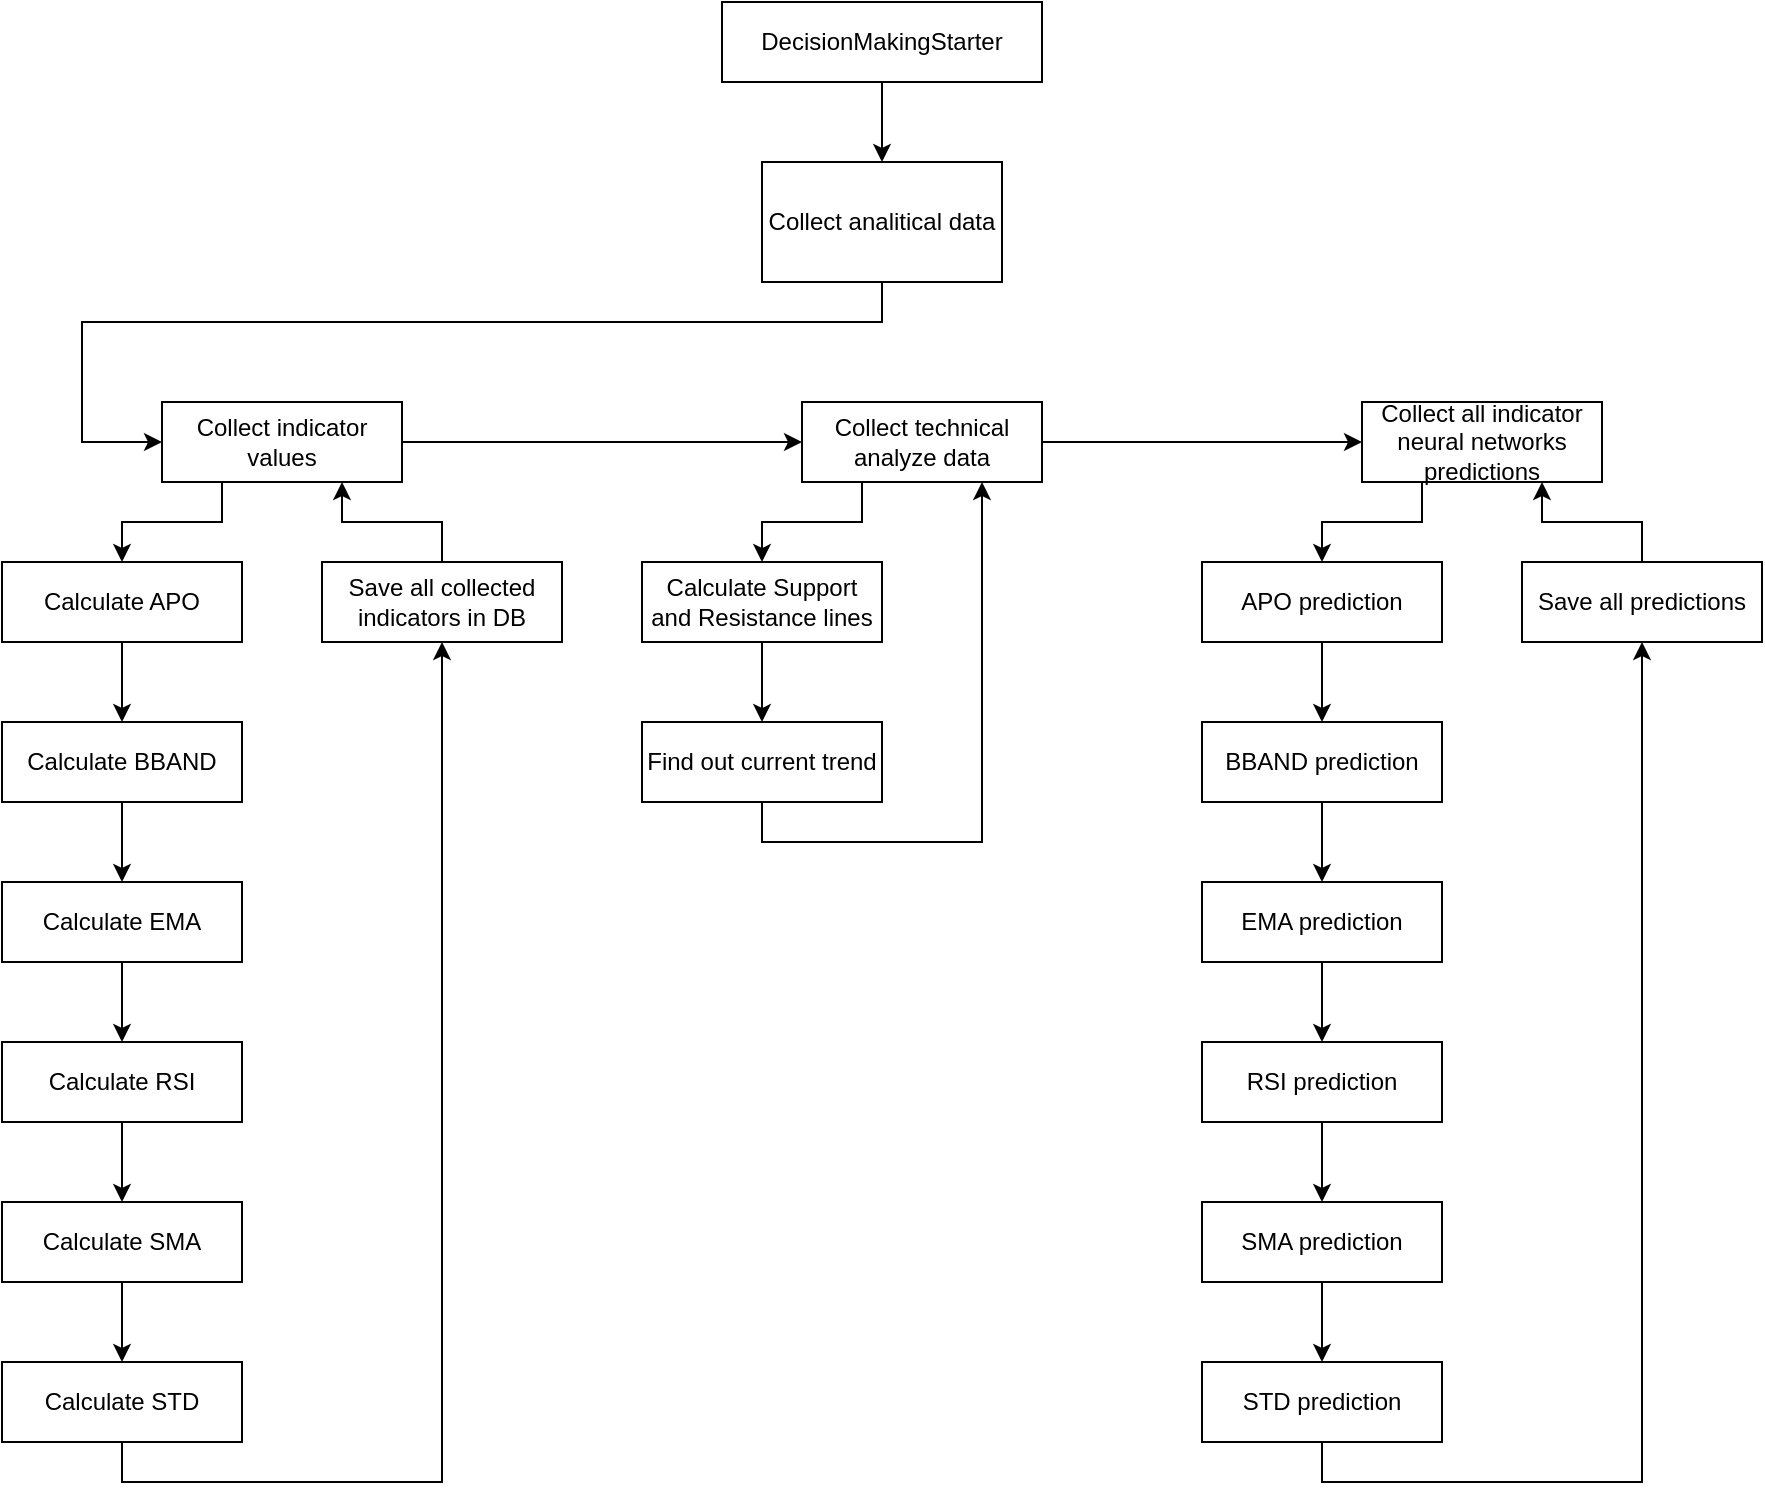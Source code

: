 <mxfile version="22.0.8" type="device">
  <diagram name="Страница — 1" id="ehWhyslL2hm9MVyXD8iT">
    <mxGraphModel dx="1877" dy="665" grid="1" gridSize="10" guides="1" tooltips="1" connect="1" arrows="1" fold="1" page="1" pageScale="1" pageWidth="827" pageHeight="1169" math="0" shadow="0">
      <root>
        <mxCell id="0" />
        <mxCell id="1" parent="0" />
        <mxCell id="_Xsb24-6hAEMeWFNvqG2-2" style="edgeStyle=orthogonalEdgeStyle;rounded=0;orthogonalLoop=1;jettySize=auto;html=1;entryX=0.5;entryY=0;entryDx=0;entryDy=0;" edge="1" parent="1" source="6af3JaJ53o1YL7LGkzsN-1" target="_Xsb24-6hAEMeWFNvqG2-1">
          <mxGeometry relative="1" as="geometry" />
        </mxCell>
        <mxCell id="6af3JaJ53o1YL7LGkzsN-1" value="DecisionMakingStarter" style="rounded=0;whiteSpace=wrap;html=1;" parent="1" vertex="1">
          <mxGeometry x="320" y="40" width="160" height="40" as="geometry" />
        </mxCell>
        <mxCell id="_Xsb24-6hAEMeWFNvqG2-21" style="edgeStyle=orthogonalEdgeStyle;rounded=0;orthogonalLoop=1;jettySize=auto;html=1;entryX=0;entryY=0.5;entryDx=0;entryDy=0;" edge="1" parent="1" source="_Xsb24-6hAEMeWFNvqG2-1" target="_Xsb24-6hAEMeWFNvqG2-3">
          <mxGeometry relative="1" as="geometry">
            <Array as="points">
              <mxPoint x="400" y="200" />
              <mxPoint y="200" />
              <mxPoint y="260" />
            </Array>
          </mxGeometry>
        </mxCell>
        <mxCell id="_Xsb24-6hAEMeWFNvqG2-1" value="Collect analitical data" style="rounded=0;whiteSpace=wrap;html=1;" vertex="1" parent="1">
          <mxGeometry x="340" y="120" width="120" height="60" as="geometry" />
        </mxCell>
        <mxCell id="_Xsb24-6hAEMeWFNvqG2-6" style="edgeStyle=orthogonalEdgeStyle;rounded=0;orthogonalLoop=1;jettySize=auto;html=1;exitX=0.25;exitY=1;exitDx=0;exitDy=0;entryX=0.5;entryY=0;entryDx=0;entryDy=0;" edge="1" parent="1" source="_Xsb24-6hAEMeWFNvqG2-3" target="_Xsb24-6hAEMeWFNvqG2-5">
          <mxGeometry relative="1" as="geometry" />
        </mxCell>
        <mxCell id="_Xsb24-6hAEMeWFNvqG2-23" style="edgeStyle=orthogonalEdgeStyle;rounded=0;orthogonalLoop=1;jettySize=auto;html=1;entryX=0;entryY=0.5;entryDx=0;entryDy=0;" edge="1" parent="1" source="_Xsb24-6hAEMeWFNvqG2-3" target="_Xsb24-6hAEMeWFNvqG2-22">
          <mxGeometry relative="1" as="geometry" />
        </mxCell>
        <mxCell id="_Xsb24-6hAEMeWFNvqG2-3" value="Collect indicator values" style="rounded=0;whiteSpace=wrap;html=1;" vertex="1" parent="1">
          <mxGeometry x="40" y="240" width="120" height="40" as="geometry" />
        </mxCell>
        <mxCell id="_Xsb24-6hAEMeWFNvqG2-8" value="" style="edgeStyle=orthogonalEdgeStyle;rounded=0;orthogonalLoop=1;jettySize=auto;html=1;" edge="1" parent="1" source="_Xsb24-6hAEMeWFNvqG2-5" target="_Xsb24-6hAEMeWFNvqG2-7">
          <mxGeometry relative="1" as="geometry" />
        </mxCell>
        <mxCell id="_Xsb24-6hAEMeWFNvqG2-5" value="Calculate APO" style="rounded=0;whiteSpace=wrap;html=1;" vertex="1" parent="1">
          <mxGeometry x="-40" y="320" width="120" height="40" as="geometry" />
        </mxCell>
        <mxCell id="_Xsb24-6hAEMeWFNvqG2-10" value="" style="edgeStyle=orthogonalEdgeStyle;rounded=0;orthogonalLoop=1;jettySize=auto;html=1;" edge="1" parent="1" source="_Xsb24-6hAEMeWFNvqG2-7" target="_Xsb24-6hAEMeWFNvqG2-9">
          <mxGeometry relative="1" as="geometry" />
        </mxCell>
        <mxCell id="_Xsb24-6hAEMeWFNvqG2-7" value="Calculate BBAND" style="whiteSpace=wrap;html=1;rounded=0;" vertex="1" parent="1">
          <mxGeometry x="-40" y="400" width="120" height="40" as="geometry" />
        </mxCell>
        <mxCell id="_Xsb24-6hAEMeWFNvqG2-12" value="" style="edgeStyle=orthogonalEdgeStyle;rounded=0;orthogonalLoop=1;jettySize=auto;html=1;" edge="1" parent="1" source="_Xsb24-6hAEMeWFNvqG2-9" target="_Xsb24-6hAEMeWFNvqG2-11">
          <mxGeometry relative="1" as="geometry" />
        </mxCell>
        <mxCell id="_Xsb24-6hAEMeWFNvqG2-9" value="Calculate EMA" style="whiteSpace=wrap;html=1;rounded=0;" vertex="1" parent="1">
          <mxGeometry x="-40" y="480" width="120" height="40" as="geometry" />
        </mxCell>
        <mxCell id="_Xsb24-6hAEMeWFNvqG2-14" style="edgeStyle=orthogonalEdgeStyle;rounded=0;orthogonalLoop=1;jettySize=auto;html=1;entryX=0.5;entryY=0;entryDx=0;entryDy=0;" edge="1" parent="1" source="_Xsb24-6hAEMeWFNvqG2-11" target="_Xsb24-6hAEMeWFNvqG2-13">
          <mxGeometry relative="1" as="geometry" />
        </mxCell>
        <mxCell id="_Xsb24-6hAEMeWFNvqG2-11" value="Calculate RSI" style="whiteSpace=wrap;html=1;rounded=0;" vertex="1" parent="1">
          <mxGeometry x="-40" y="560" width="120" height="40" as="geometry" />
        </mxCell>
        <mxCell id="_Xsb24-6hAEMeWFNvqG2-16" style="edgeStyle=orthogonalEdgeStyle;rounded=0;orthogonalLoop=1;jettySize=auto;html=1;entryX=0.5;entryY=0;entryDx=0;entryDy=0;" edge="1" parent="1" source="_Xsb24-6hAEMeWFNvqG2-13" target="_Xsb24-6hAEMeWFNvqG2-15">
          <mxGeometry relative="1" as="geometry" />
        </mxCell>
        <mxCell id="_Xsb24-6hAEMeWFNvqG2-13" value="Calculate SMA" style="rounded=0;whiteSpace=wrap;html=1;" vertex="1" parent="1">
          <mxGeometry x="-40" y="640" width="120" height="40" as="geometry" />
        </mxCell>
        <mxCell id="_Xsb24-6hAEMeWFNvqG2-18" style="edgeStyle=orthogonalEdgeStyle;rounded=0;orthogonalLoop=1;jettySize=auto;html=1;entryX=0.5;entryY=1;entryDx=0;entryDy=0;" edge="1" parent="1" source="_Xsb24-6hAEMeWFNvqG2-15" target="_Xsb24-6hAEMeWFNvqG2-17">
          <mxGeometry relative="1" as="geometry">
            <Array as="points">
              <mxPoint x="20" y="780" />
              <mxPoint x="180" y="780" />
            </Array>
          </mxGeometry>
        </mxCell>
        <mxCell id="_Xsb24-6hAEMeWFNvqG2-15" value="Calculate STD" style="rounded=0;whiteSpace=wrap;html=1;" vertex="1" parent="1">
          <mxGeometry x="-40" y="720" width="120" height="40" as="geometry" />
        </mxCell>
        <mxCell id="_Xsb24-6hAEMeWFNvqG2-19" style="edgeStyle=orthogonalEdgeStyle;rounded=0;orthogonalLoop=1;jettySize=auto;html=1;entryX=0.75;entryY=1;entryDx=0;entryDy=0;" edge="1" parent="1" source="_Xsb24-6hAEMeWFNvqG2-17" target="_Xsb24-6hAEMeWFNvqG2-3">
          <mxGeometry relative="1" as="geometry" />
        </mxCell>
        <mxCell id="_Xsb24-6hAEMeWFNvqG2-17" value="Save all collected indicators in DB" style="rounded=0;whiteSpace=wrap;html=1;" vertex="1" parent="1">
          <mxGeometry x="120" y="320" width="120" height="40" as="geometry" />
        </mxCell>
        <mxCell id="_Xsb24-6hAEMeWFNvqG2-25" style="edgeStyle=orthogonalEdgeStyle;rounded=0;orthogonalLoop=1;jettySize=auto;html=1;exitX=0.25;exitY=1;exitDx=0;exitDy=0;entryX=0.5;entryY=0;entryDx=0;entryDy=0;" edge="1" parent="1" source="_Xsb24-6hAEMeWFNvqG2-22" target="_Xsb24-6hAEMeWFNvqG2-24">
          <mxGeometry relative="1" as="geometry" />
        </mxCell>
        <mxCell id="_Xsb24-6hAEMeWFNvqG2-31" value="" style="edgeStyle=orthogonalEdgeStyle;rounded=0;orthogonalLoop=1;jettySize=auto;html=1;" edge="1" parent="1" source="_Xsb24-6hAEMeWFNvqG2-22" target="_Xsb24-6hAEMeWFNvqG2-30">
          <mxGeometry relative="1" as="geometry" />
        </mxCell>
        <mxCell id="_Xsb24-6hAEMeWFNvqG2-22" value="Collect technical analyze data" style="rounded=0;whiteSpace=wrap;html=1;" vertex="1" parent="1">
          <mxGeometry x="360" y="240" width="120" height="40" as="geometry" />
        </mxCell>
        <mxCell id="_Xsb24-6hAEMeWFNvqG2-27" value="" style="edgeStyle=orthogonalEdgeStyle;rounded=0;orthogonalLoop=1;jettySize=auto;html=1;" edge="1" parent="1" source="_Xsb24-6hAEMeWFNvqG2-24" target="_Xsb24-6hAEMeWFNvqG2-26">
          <mxGeometry relative="1" as="geometry" />
        </mxCell>
        <mxCell id="_Xsb24-6hAEMeWFNvqG2-24" value="Calculate Support and Resistance lines" style="rounded=0;whiteSpace=wrap;html=1;" vertex="1" parent="1">
          <mxGeometry x="280" y="320" width="120" height="40" as="geometry" />
        </mxCell>
        <mxCell id="_Xsb24-6hAEMeWFNvqG2-28" style="edgeStyle=orthogonalEdgeStyle;rounded=0;orthogonalLoop=1;jettySize=auto;html=1;entryX=0.75;entryY=1;entryDx=0;entryDy=0;" edge="1" parent="1" source="_Xsb24-6hAEMeWFNvqG2-26" target="_Xsb24-6hAEMeWFNvqG2-22">
          <mxGeometry relative="1" as="geometry">
            <mxPoint x="440" y="300" as="targetPoint" />
            <Array as="points">
              <mxPoint x="340" y="460" />
              <mxPoint x="450" y="460" />
            </Array>
          </mxGeometry>
        </mxCell>
        <mxCell id="_Xsb24-6hAEMeWFNvqG2-26" value="Find out current trend" style="whiteSpace=wrap;html=1;rounded=0;" vertex="1" parent="1">
          <mxGeometry x="280" y="400" width="120" height="40" as="geometry" />
        </mxCell>
        <mxCell id="_Xsb24-6hAEMeWFNvqG2-34" style="edgeStyle=orthogonalEdgeStyle;rounded=0;orthogonalLoop=1;jettySize=auto;html=1;exitX=0.25;exitY=1;exitDx=0;exitDy=0;entryX=0.5;entryY=0;entryDx=0;entryDy=0;" edge="1" parent="1" source="_Xsb24-6hAEMeWFNvqG2-30" target="_Xsb24-6hAEMeWFNvqG2-33">
          <mxGeometry relative="1" as="geometry" />
        </mxCell>
        <mxCell id="_Xsb24-6hAEMeWFNvqG2-30" value="Collect all indicator neural networks predictions" style="whiteSpace=wrap;html=1;rounded=0;" vertex="1" parent="1">
          <mxGeometry x="640" y="240" width="120" height="40" as="geometry" />
        </mxCell>
        <mxCell id="_Xsb24-6hAEMeWFNvqG2-40" style="edgeStyle=orthogonalEdgeStyle;rounded=0;orthogonalLoop=1;jettySize=auto;html=1;exitX=0.5;exitY=1;exitDx=0;exitDy=0;entryX=0.5;entryY=0;entryDx=0;entryDy=0;" edge="1" parent="1" source="_Xsb24-6hAEMeWFNvqG2-33" target="_Xsb24-6hAEMeWFNvqG2-35">
          <mxGeometry relative="1" as="geometry" />
        </mxCell>
        <mxCell id="_Xsb24-6hAEMeWFNvqG2-33" value="APO prediction" style="rounded=0;whiteSpace=wrap;html=1;" vertex="1" parent="1">
          <mxGeometry x="560" y="320" width="120" height="40" as="geometry" />
        </mxCell>
        <mxCell id="_Xsb24-6hAEMeWFNvqG2-41" style="edgeStyle=orthogonalEdgeStyle;rounded=0;orthogonalLoop=1;jettySize=auto;html=1;exitX=0.5;exitY=1;exitDx=0;exitDy=0;entryX=0.5;entryY=0;entryDx=0;entryDy=0;" edge="1" parent="1" source="_Xsb24-6hAEMeWFNvqG2-35" target="_Xsb24-6hAEMeWFNvqG2-36">
          <mxGeometry relative="1" as="geometry" />
        </mxCell>
        <mxCell id="_Xsb24-6hAEMeWFNvqG2-35" value="BBAND prediction" style="rounded=0;whiteSpace=wrap;html=1;" vertex="1" parent="1">
          <mxGeometry x="560" y="400" width="120" height="40" as="geometry" />
        </mxCell>
        <mxCell id="_Xsb24-6hAEMeWFNvqG2-42" style="edgeStyle=orthogonalEdgeStyle;rounded=0;orthogonalLoop=1;jettySize=auto;html=1;exitX=0.5;exitY=1;exitDx=0;exitDy=0;entryX=0.5;entryY=0;entryDx=0;entryDy=0;" edge="1" parent="1" source="_Xsb24-6hAEMeWFNvqG2-36" target="_Xsb24-6hAEMeWFNvqG2-37">
          <mxGeometry relative="1" as="geometry" />
        </mxCell>
        <mxCell id="_Xsb24-6hAEMeWFNvqG2-36" value="EMA prediction" style="rounded=0;whiteSpace=wrap;html=1;" vertex="1" parent="1">
          <mxGeometry x="560" y="480" width="120" height="40" as="geometry" />
        </mxCell>
        <mxCell id="_Xsb24-6hAEMeWFNvqG2-43" style="edgeStyle=orthogonalEdgeStyle;rounded=0;orthogonalLoop=1;jettySize=auto;html=1;exitX=0.5;exitY=1;exitDx=0;exitDy=0;" edge="1" parent="1" source="_Xsb24-6hAEMeWFNvqG2-37" target="_Xsb24-6hAEMeWFNvqG2-38">
          <mxGeometry relative="1" as="geometry" />
        </mxCell>
        <mxCell id="_Xsb24-6hAEMeWFNvqG2-37" value="RSI prediction" style="rounded=0;whiteSpace=wrap;html=1;" vertex="1" parent="1">
          <mxGeometry x="560" y="560" width="120" height="40" as="geometry" />
        </mxCell>
        <mxCell id="_Xsb24-6hAEMeWFNvqG2-44" style="edgeStyle=orthogonalEdgeStyle;rounded=0;orthogonalLoop=1;jettySize=auto;html=1;exitX=0.5;exitY=1;exitDx=0;exitDy=0;entryX=0.5;entryY=0;entryDx=0;entryDy=0;" edge="1" parent="1" source="_Xsb24-6hAEMeWFNvqG2-38" target="_Xsb24-6hAEMeWFNvqG2-39">
          <mxGeometry relative="1" as="geometry" />
        </mxCell>
        <mxCell id="_Xsb24-6hAEMeWFNvqG2-38" value="SMA prediction" style="rounded=0;whiteSpace=wrap;html=1;" vertex="1" parent="1">
          <mxGeometry x="560" y="640" width="120" height="40" as="geometry" />
        </mxCell>
        <mxCell id="_Xsb24-6hAEMeWFNvqG2-47" style="edgeStyle=orthogonalEdgeStyle;rounded=0;orthogonalLoop=1;jettySize=auto;html=1;entryX=0.5;entryY=1;entryDx=0;entryDy=0;" edge="1" parent="1" source="_Xsb24-6hAEMeWFNvqG2-39" target="_Xsb24-6hAEMeWFNvqG2-45">
          <mxGeometry relative="1" as="geometry">
            <Array as="points">
              <mxPoint x="620" y="780" />
              <mxPoint x="780" y="780" />
            </Array>
          </mxGeometry>
        </mxCell>
        <mxCell id="_Xsb24-6hAEMeWFNvqG2-39" value="STD prediction" style="rounded=0;whiteSpace=wrap;html=1;" vertex="1" parent="1">
          <mxGeometry x="560" y="720" width="120" height="40" as="geometry" />
        </mxCell>
        <mxCell id="_Xsb24-6hAEMeWFNvqG2-46" style="edgeStyle=orthogonalEdgeStyle;rounded=0;orthogonalLoop=1;jettySize=auto;html=1;entryX=0.75;entryY=1;entryDx=0;entryDy=0;" edge="1" parent="1" source="_Xsb24-6hAEMeWFNvqG2-45" target="_Xsb24-6hAEMeWFNvqG2-30">
          <mxGeometry relative="1" as="geometry" />
        </mxCell>
        <mxCell id="_Xsb24-6hAEMeWFNvqG2-45" value="Save all predictions" style="rounded=0;whiteSpace=wrap;html=1;" vertex="1" parent="1">
          <mxGeometry x="720" y="320" width="120" height="40" as="geometry" />
        </mxCell>
      </root>
    </mxGraphModel>
  </diagram>
</mxfile>
